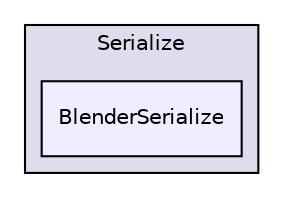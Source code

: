 digraph "bullet/bullet-2.82-r2704/Extras/Serialize/BlenderSerialize" {
  compound=true
  node [ fontsize="10", fontname="Helvetica"];
  edge [ labelfontsize="10", labelfontname="Helvetica"];
  subgraph clusterdir_3f5a2536fb21792f4dbeb795295f94e6 {
    graph [ bgcolor="#ddddee", pencolor="black", label="Serialize" fontname="Helvetica", fontsize="10", URL="dir_3f5a2536fb21792f4dbeb795295f94e6.html"]
  dir_2cb098609c3eb8b8bca3dd6b5432743e [shape=box, label="BlenderSerialize", style="filled", fillcolor="#eeeeff", pencolor="black", URL="dir_2cb098609c3eb8b8bca3dd6b5432743e.html"];
  }
}
